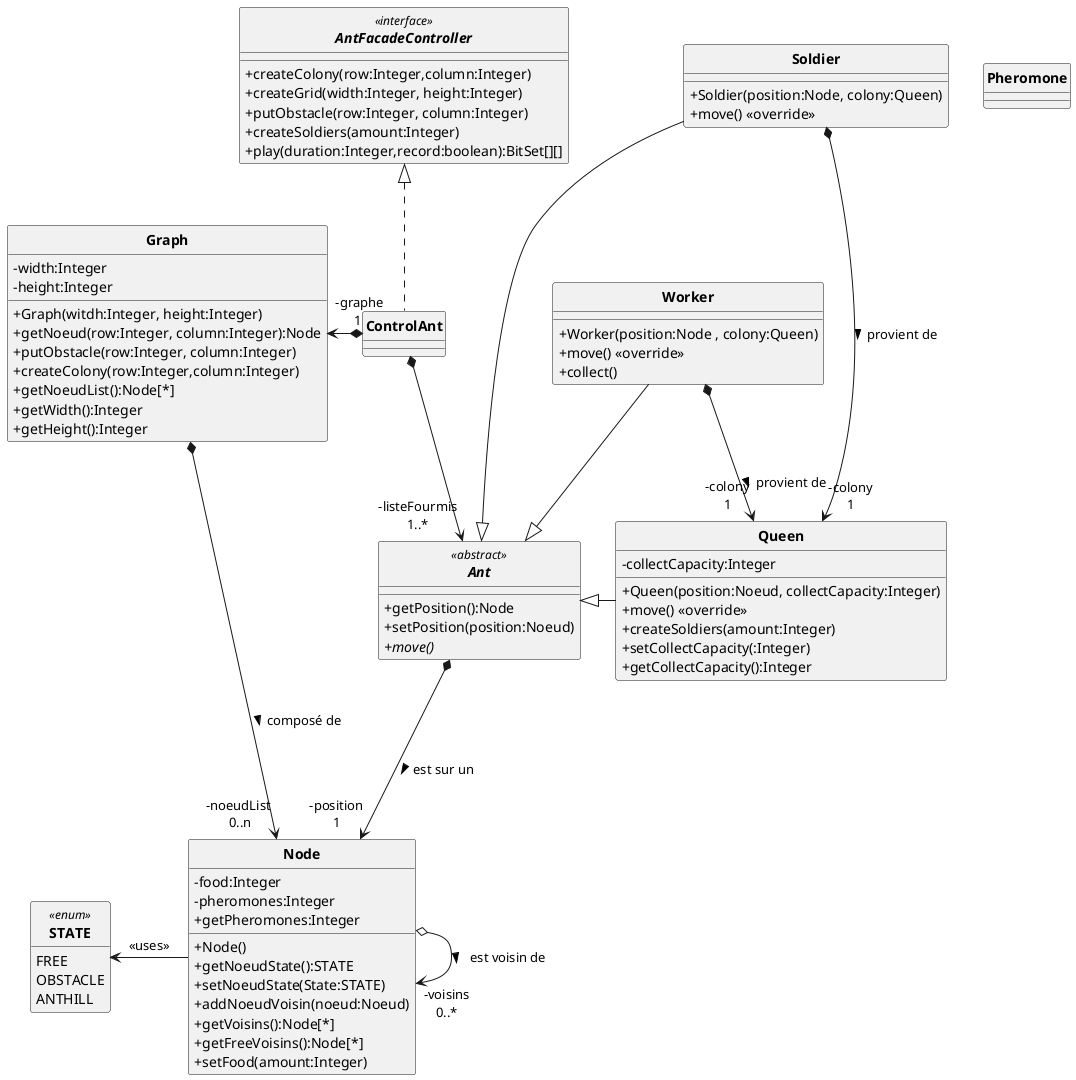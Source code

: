 @startuml
'https://plantuml.com/sequence-diagram
allow_mixing
skinparam style strictuml
skinparam classAttributeIconSize 0
skinparam circledCharacterRadius 0
skinparam circledCharacterFontSize 0
skinparam classFontStyle Bold
'autonumber
hide enum methods

'Controleur
interface AntFacadeController <<interface>> {
    '+setParameters( evaporationParam:Integer, foodParam:Integer, pheromoneParam:Integer )
    +createColony(row:Integer,column:Integer)
    +createGrid(width:Integer, height:Integer)
    +putObstacle(row:Integer, column:Integer)
    '+putFood( row:Integer, column:Integer, quantity:Integer);
    '+createWorkers( amount:Integer )
    +createSoldiers(amount:Integer)
    '+setAntFile(antLogFile:String);
    +play(duration:Integer,record:boolean):BitSet[][]
}

class Node {
    -food:Integer
    -pheromones:Integer
    +Node()
    +getNoeudState():STATE
    +setNoeudState(State:STATE)
    +addNoeudVoisin(noeud:Noeud)
    +getVoisins():Node[*]
    +getFreeVoisins():Node[*]
    +getPheromones:Integer
    +setFood(amount:Integer)
}
enum STATE <<enum>> {
    FREE
    OBSTACLE
    ANTHILL
}

'class Food{
'    -amount:Integer
'    +Food()
'}
class Pheromone{
}


abstract Ant <<abstract>> {
    +getPosition():Node
    +setPosition(position:Noeud)
    {abstract} +move()
}
class Queen{
    -collectCapacity:Integer
    +Queen(position:Noeud, collectCapacity:Integer)
    +move() <<override>>
    +createSoldiers(amount:Integer)
    +setCollectCapacity(:Integer)
    +getCollectCapacity():Integer
}
class Soldier{
    +Soldier(position:Node, colony:Queen)
    +move() <<override>>
}

class Worker {
    +Worker(position:Node , colony:Queen)
    +move() <<override>>
    +collect()
}


class ControlAnt implements AntFacadeController{
}


class Graph{
 -width:Integer
 -height:Integer
 +Graph(witdh:Integer, height:Integer)
 +getNoeud(row:Integer, column:Integer):Node
 +putObstacle(row:Integer, column:Integer)
 +createColony(row:Integer,column:Integer)
 +getNoeudList():Node[*]
 +getWidth():Integer
 +getHeight():Integer
}


Soldier --|> Ant
Queen -l-|> Ant
Worker --|> Ant

ControlAnt "-graphe\n1 " *-l-> Graph
ControlAnt  *--> "-listeFourmis\n1..*" Ant

Graph *-r-> "-noeudList \n0..n" Node : composé de >
'historique = liste de noeud déjà passé par la fourmi
'"-position 1\n-historique 0..*"
Ant *---> "-position\n1" Node  : est sur un >
Node o-> "-voisins\n0..*"  Node  : est voisin de >

Node -l-> STATE : <<uses>>
'Node --> "-food\n1" Food : contient >

Soldier *---> "-colony\n1" Queen : provient de >
Worker *--> "-colony\n1" Queen : provient de >

@enduml